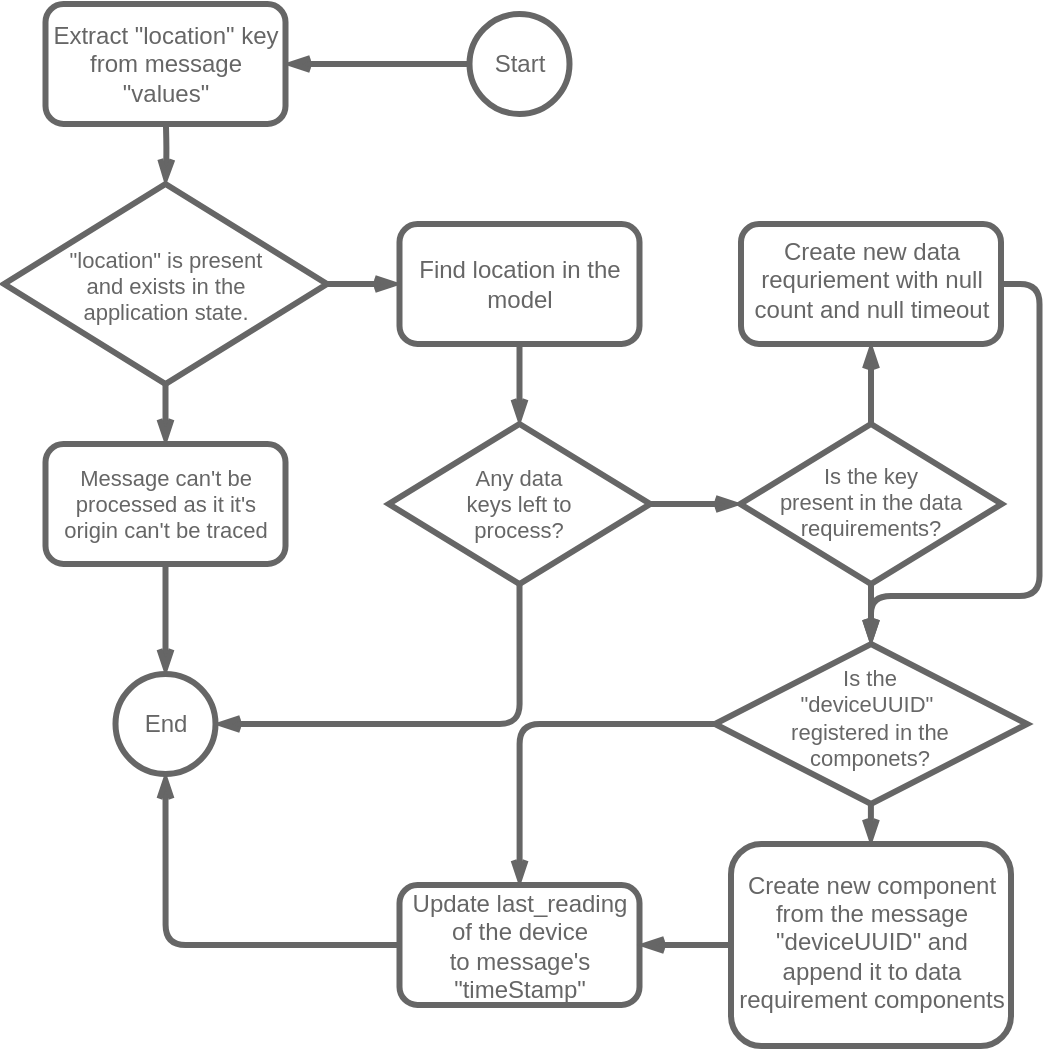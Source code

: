 <mxfile version="22.1.16" type="device">
  <diagram name="Page-1" id="BeeQXuH5mpLVNXQqc5U8">
    <mxGraphModel dx="1247" dy="789" grid="1" gridSize="10" guides="1" tooltips="1" connect="1" arrows="1" fold="1" page="1" pageScale="1" pageWidth="850" pageHeight="1100" math="0" shadow="0">
      <root>
        <mxCell id="0" />
        <mxCell id="1" parent="0" />
        <mxCell id="I0c3L2jA-JhZfiCe1uU5-13" value="" style="edgeStyle=orthogonalEdgeStyle;shape=connector;curved=0;rounded=1;orthogonalLoop=1;jettySize=auto;html=1;labelBackgroundColor=default;strokeColor=#666666;strokeWidth=3;align=center;verticalAlign=middle;fontFamily=Helvetica;fontSize=12;fontColor=#666666;endArrow=openThin;endFill=0;fillColor=#FAE5C7;" edge="1" parent="1" source="I0c3L2jA-JhZfiCe1uU5-7" target="I0c3L2jA-JhZfiCe1uU5-8">
          <mxGeometry relative="1" as="geometry" />
        </mxCell>
        <mxCell id="I0c3L2jA-JhZfiCe1uU5-7" value="Start" style="ellipse;whiteSpace=wrap;html=1;aspect=fixed;strokeColor=#666666;fontColor=#666666;fillColor=#FFFFFF;strokeWidth=3;" vertex="1" parent="1">
          <mxGeometry x="398.75" y="65" width="50" height="50" as="geometry" />
        </mxCell>
        <mxCell id="I0c3L2jA-JhZfiCe1uU5-12" value="" style="edgeStyle=orthogonalEdgeStyle;shape=connector;curved=0;rounded=1;orthogonalLoop=1;jettySize=auto;html=1;labelBackgroundColor=default;strokeColor=#666666;strokeWidth=3;align=center;verticalAlign=middle;fontFamily=Helvetica;fontSize=12;fontColor=#666666;endArrow=openThin;endFill=0;fillColor=#FAE5C7;" edge="1" parent="1" target="I0c3L2jA-JhZfiCe1uU5-10">
          <mxGeometry relative="1" as="geometry">
            <mxPoint x="246.75" y="112" as="sourcePoint" />
          </mxGeometry>
        </mxCell>
        <mxCell id="I0c3L2jA-JhZfiCe1uU5-8" value="Extract &quot;location&quot; key from message &quot;values&quot;" style="rounded=1;whiteSpace=wrap;html=1;strokeColor=#666666;fontColor=#666666;fillColor=#FFFFFF;strokeWidth=3;" vertex="1" parent="1">
          <mxGeometry x="186.75" y="60" width="120" height="60" as="geometry" />
        </mxCell>
        <mxCell id="I0c3L2jA-JhZfiCe1uU5-15" value="" style="edgeStyle=orthogonalEdgeStyle;shape=connector;curved=0;rounded=1;orthogonalLoop=1;jettySize=auto;html=1;labelBackgroundColor=default;strokeColor=#666666;strokeWidth=3;align=center;verticalAlign=middle;fontFamily=Helvetica;fontSize=12;fontColor=#666666;endArrow=openThin;endFill=0;fillColor=#FAE5C7;" edge="1" parent="1" source="I0c3L2jA-JhZfiCe1uU5-10" target="I0c3L2jA-JhZfiCe1uU5-14">
          <mxGeometry relative="1" as="geometry" />
        </mxCell>
        <mxCell id="I0c3L2jA-JhZfiCe1uU5-17" value="" style="edgeStyle=orthogonalEdgeStyle;shape=connector;curved=0;rounded=1;orthogonalLoop=1;jettySize=auto;html=1;labelBackgroundColor=default;strokeColor=#666666;strokeWidth=3;align=center;verticalAlign=middle;fontFamily=Helvetica;fontSize=12;fontColor=#666666;endArrow=openThin;endFill=0;fillColor=#FAE5C7;" edge="1" parent="1" source="I0c3L2jA-JhZfiCe1uU5-10" target="I0c3L2jA-JhZfiCe1uU5-16">
          <mxGeometry relative="1" as="geometry" />
        </mxCell>
        <mxCell id="I0c3L2jA-JhZfiCe1uU5-10" value="&quot;location&quot; is present &lt;br style=&quot;font-size: 11px;&quot;&gt;and exists in the&lt;br style=&quot;font-size: 11px;&quot;&gt;application state." style="rhombus;whiteSpace=wrap;html=1;rounded=0;strokeColor=#666666;strokeWidth=3;align=center;verticalAlign=middle;fontFamily=Helvetica;fontSize=11;fontColor=#666666;fillColor=#FFFFFF;spacingTop=2;" vertex="1" parent="1">
          <mxGeometry x="166" y="150" width="161.5" height="100" as="geometry" />
        </mxCell>
        <mxCell id="I0c3L2jA-JhZfiCe1uU5-52" value="" style="edgeStyle=orthogonalEdgeStyle;shape=connector;curved=0;rounded=1;orthogonalLoop=1;jettySize=auto;html=1;labelBackgroundColor=default;strokeColor=#666666;strokeWidth=3;align=center;verticalAlign=middle;fontFamily=Helvetica;fontSize=12;fontColor=#666666;endArrow=openThin;endFill=0;fillColor=#FAE5C7;" edge="1" parent="1" source="I0c3L2jA-JhZfiCe1uU5-14" target="I0c3L2jA-JhZfiCe1uU5-51">
          <mxGeometry relative="1" as="geometry" />
        </mxCell>
        <mxCell id="I0c3L2jA-JhZfiCe1uU5-14" value="Message can&#39;t be processed as it it&#39;s origin can&#39;t be traced" style="rounded=1;whiteSpace=wrap;html=1;strokeColor=#666666;strokeWidth=3;align=center;verticalAlign=middle;fontFamily=Helvetica;fontSize=11;fontColor=#666666;fillColor=#FFFFFF;" vertex="1" parent="1">
          <mxGeometry x="186.75" y="280" width="120" height="60" as="geometry" />
        </mxCell>
        <mxCell id="I0c3L2jA-JhZfiCe1uU5-24" style="edgeStyle=orthogonalEdgeStyle;shape=connector;curved=0;rounded=1;orthogonalLoop=1;jettySize=auto;html=1;labelBackgroundColor=default;strokeColor=#666666;strokeWidth=3;align=center;verticalAlign=middle;fontFamily=Helvetica;fontSize=12;fontColor=#666666;endArrow=openThin;endFill=0;fillColor=#FAE5C7;" edge="1" parent="1" source="I0c3L2jA-JhZfiCe1uU5-16" target="I0c3L2jA-JhZfiCe1uU5-23">
          <mxGeometry relative="1" as="geometry" />
        </mxCell>
        <mxCell id="I0c3L2jA-JhZfiCe1uU5-16" value="&lt;font style=&quot;&quot; face=&quot;Helvetica&quot;&gt;Find location in the model&lt;/font&gt;" style="rounded=1;whiteSpace=wrap;html=1;strokeColor=#666666;fontColor=#666666;fillColor=#FFFFFF;strokeWidth=3;" vertex="1" parent="1">
          <mxGeometry x="363.75" y="170" width="120" height="60" as="geometry" />
        </mxCell>
        <mxCell id="I0c3L2jA-JhZfiCe1uU5-61" style="edgeStyle=orthogonalEdgeStyle;shape=connector;curved=0;rounded=1;orthogonalLoop=1;jettySize=auto;html=1;labelBackgroundColor=default;strokeColor=#666666;strokeWidth=3;align=center;verticalAlign=middle;fontFamily=Helvetica;fontSize=12;fontColor=#666666;endArrow=openThin;endFill=0;fillColor=#FAE5C7;exitX=0;exitY=0.5;exitDx=0;exitDy=0;" edge="1" parent="1" source="I0c3L2jA-JhZfiCe1uU5-18" target="I0c3L2jA-JhZfiCe1uU5-26">
          <mxGeometry relative="1" as="geometry" />
        </mxCell>
        <mxCell id="I0c3L2jA-JhZfiCe1uU5-62" value="" style="edgeStyle=orthogonalEdgeStyle;shape=connector;curved=0;rounded=1;orthogonalLoop=1;jettySize=auto;html=1;labelBackgroundColor=default;strokeColor=#666666;strokeWidth=3;align=center;verticalAlign=middle;fontFamily=Helvetica;fontSize=12;fontColor=#666666;endArrow=openThin;endFill=0;fillColor=#FAE5C7;" edge="1" parent="1" source="I0c3L2jA-JhZfiCe1uU5-18" target="I0c3L2jA-JhZfiCe1uU5-56">
          <mxGeometry relative="1" as="geometry" />
        </mxCell>
        <mxCell id="I0c3L2jA-JhZfiCe1uU5-18" value="Is the &lt;br&gt;&quot;deviceUUID&quot;&amp;nbsp;&lt;br&gt;registered in the &lt;br&gt;componets?" style="rhombus;whiteSpace=wrap;html=1;rounded=0;strokeColor=#666666;strokeWidth=3;align=center;verticalAlign=middle;fontFamily=Helvetica;fontSize=11;fontColor=#666666;fillColor=#FFFFFF;spacingTop=-6;" vertex="1" parent="1">
          <mxGeometry x="521.44" y="380" width="156.12" height="80" as="geometry" />
        </mxCell>
        <mxCell id="I0c3L2jA-JhZfiCe1uU5-50" style="edgeStyle=orthogonalEdgeStyle;shape=connector;curved=0;rounded=1;orthogonalLoop=1;jettySize=auto;html=1;labelBackgroundColor=default;strokeColor=#666666;strokeWidth=3;align=center;verticalAlign=middle;fontFamily=Helvetica;fontSize=12;fontColor=#666666;endArrow=openThin;endFill=0;fillColor=#FAE5C7;entryX=0.5;entryY=0;entryDx=0;entryDy=0;exitX=1;exitY=0.5;exitDx=0;exitDy=0;" edge="1" parent="1" source="I0c3L2jA-JhZfiCe1uU5-19" target="I0c3L2jA-JhZfiCe1uU5-18">
          <mxGeometry relative="1" as="geometry">
            <Array as="points">
              <mxPoint x="683.75" y="200" />
              <mxPoint x="683.75" y="356" />
              <mxPoint x="598.75" y="356" />
            </Array>
          </mxGeometry>
        </mxCell>
        <mxCell id="I0c3L2jA-JhZfiCe1uU5-19" value="Create new data requriement with null count and null timeout" style="rounded=1;whiteSpace=wrap;html=1;strokeColor=#666666;fontColor=#666666;fillColor=#FFFFFF;strokeWidth=3;spacingTop=-4;" vertex="1" parent="1">
          <mxGeometry x="534.5" y="170" width="130" height="60" as="geometry" />
        </mxCell>
        <mxCell id="I0c3L2jA-JhZfiCe1uU5-30" value="" style="edgeStyle=orthogonalEdgeStyle;shape=connector;curved=0;rounded=1;orthogonalLoop=1;jettySize=auto;html=1;labelBackgroundColor=default;strokeColor=#666666;strokeWidth=3;align=center;verticalAlign=middle;fontFamily=Helvetica;fontSize=12;fontColor=#666666;endArrow=openThin;endFill=0;fillColor=#FAE5C7;" edge="1" parent="1" source="I0c3L2jA-JhZfiCe1uU5-23" target="I0c3L2jA-JhZfiCe1uU5-28">
          <mxGeometry relative="1" as="geometry" />
        </mxCell>
        <mxCell id="I0c3L2jA-JhZfiCe1uU5-53" style="edgeStyle=orthogonalEdgeStyle;shape=connector;curved=0;rounded=1;orthogonalLoop=1;jettySize=auto;html=1;labelBackgroundColor=default;strokeColor=#666666;strokeWidth=3;align=center;verticalAlign=middle;fontFamily=Helvetica;fontSize=12;fontColor=#666666;endArrow=openThin;endFill=0;fillColor=#FAE5C7;exitX=0.5;exitY=1;exitDx=0;exitDy=0;entryX=1;entryY=0.5;entryDx=0;entryDy=0;" edge="1" parent="1" source="I0c3L2jA-JhZfiCe1uU5-23" target="I0c3L2jA-JhZfiCe1uU5-51">
          <mxGeometry relative="1" as="geometry" />
        </mxCell>
        <mxCell id="I0c3L2jA-JhZfiCe1uU5-23" value="Any data &lt;br&gt;keys left to&lt;br&gt;process?" style="rhombus;whiteSpace=wrap;html=1;rounded=0;strokeColor=#666666;strokeWidth=3;align=center;verticalAlign=middle;fontFamily=Helvetica;fontSize=11;fontColor=#666666;fillColor=#FFFFFF;spacingTop=-1;" vertex="1" parent="1">
          <mxGeometry x="358.375" y="270" width="130.75" height="80" as="geometry" />
        </mxCell>
        <mxCell id="I0c3L2jA-JhZfiCe1uU5-55" style="edgeStyle=orthogonalEdgeStyle;shape=connector;curved=0;rounded=1;orthogonalLoop=1;jettySize=auto;html=1;labelBackgroundColor=default;strokeColor=#666666;strokeWidth=3;align=center;verticalAlign=middle;fontFamily=Helvetica;fontSize=12;fontColor=#666666;endArrow=openThin;endFill=0;fillColor=#FAE5C7;" edge="1" parent="1" source="I0c3L2jA-JhZfiCe1uU5-26" target="I0c3L2jA-JhZfiCe1uU5-51">
          <mxGeometry relative="1" as="geometry" />
        </mxCell>
        <mxCell id="I0c3L2jA-JhZfiCe1uU5-26" value="Update last_reading of the device&lt;br&gt;to message&#39;s &quot;timeStamp&quot;" style="rounded=1;whiteSpace=wrap;html=1;strokeColor=#666666;fontColor=#666666;fillColor=#FFFFFF;strokeWidth=3;" vertex="1" parent="1">
          <mxGeometry x="363.75" y="500.5" width="120" height="60" as="geometry" />
        </mxCell>
        <mxCell id="I0c3L2jA-JhZfiCe1uU5-29" style="edgeStyle=orthogonalEdgeStyle;shape=connector;curved=0;rounded=1;orthogonalLoop=1;jettySize=auto;html=1;labelBackgroundColor=default;strokeColor=#666666;strokeWidth=3;align=center;verticalAlign=middle;fontFamily=Helvetica;fontSize=12;fontColor=#666666;endArrow=openThin;endFill=0;fillColor=#FAE5C7;" edge="1" parent="1" source="I0c3L2jA-JhZfiCe1uU5-28" target="I0c3L2jA-JhZfiCe1uU5-19">
          <mxGeometry relative="1" as="geometry" />
        </mxCell>
        <mxCell id="I0c3L2jA-JhZfiCe1uU5-60" value="" style="edgeStyle=orthogonalEdgeStyle;shape=connector;curved=0;rounded=1;orthogonalLoop=1;jettySize=auto;html=1;labelBackgroundColor=default;strokeColor=#666666;strokeWidth=3;align=center;verticalAlign=middle;fontFamily=Helvetica;fontSize=12;fontColor=#666666;endArrow=openThin;endFill=0;fillColor=#FAE5C7;" edge="1" parent="1" source="I0c3L2jA-JhZfiCe1uU5-28" target="I0c3L2jA-JhZfiCe1uU5-18">
          <mxGeometry relative="1" as="geometry" />
        </mxCell>
        <mxCell id="I0c3L2jA-JhZfiCe1uU5-28" value="Is the key &lt;br&gt;present in the data requirements?" style="rhombus;whiteSpace=wrap;html=1;rounded=0;strokeColor=#666666;strokeWidth=3;align=center;verticalAlign=middle;fontFamily=Helvetica;fontSize=11;fontColor=#666666;fillColor=#FFFFFF;spacingTop=-3;" vertex="1" parent="1">
          <mxGeometry x="534.125" y="270" width="130.75" height="80" as="geometry" />
        </mxCell>
        <mxCell id="I0c3L2jA-JhZfiCe1uU5-51" value="End" style="ellipse;whiteSpace=wrap;html=1;aspect=fixed;strokeColor=#666666;fontColor=#666666;fillColor=#FFFFFF;strokeWidth=3;" vertex="1" parent="1">
          <mxGeometry x="221.75" y="395" width="50" height="50" as="geometry" />
        </mxCell>
        <mxCell id="I0c3L2jA-JhZfiCe1uU5-59" style="edgeStyle=orthogonalEdgeStyle;shape=connector;curved=0;rounded=1;orthogonalLoop=1;jettySize=auto;html=1;exitX=0;exitY=0.5;exitDx=0;exitDy=0;labelBackgroundColor=default;strokeColor=#666666;strokeWidth=3;align=center;verticalAlign=middle;fontFamily=Helvetica;fontSize=12;fontColor=#666666;endArrow=openThin;endFill=0;fillColor=#FAE5C7;" edge="1" parent="1" source="I0c3L2jA-JhZfiCe1uU5-56" target="I0c3L2jA-JhZfiCe1uU5-26">
          <mxGeometry relative="1" as="geometry" />
        </mxCell>
        <mxCell id="I0c3L2jA-JhZfiCe1uU5-56" value="Create new component&lt;br&gt;from the message &quot;deviceUUID&quot; and append it to data requirement components" style="rounded=1;whiteSpace=wrap;html=1;strokeColor=#666666;fontColor=#666666;fillColor=#FFFFFF;strokeWidth=3;spacingTop=-4;" vertex="1" parent="1">
          <mxGeometry x="529.5" y="480" width="140" height="101" as="geometry" />
        </mxCell>
      </root>
    </mxGraphModel>
  </diagram>
</mxfile>
